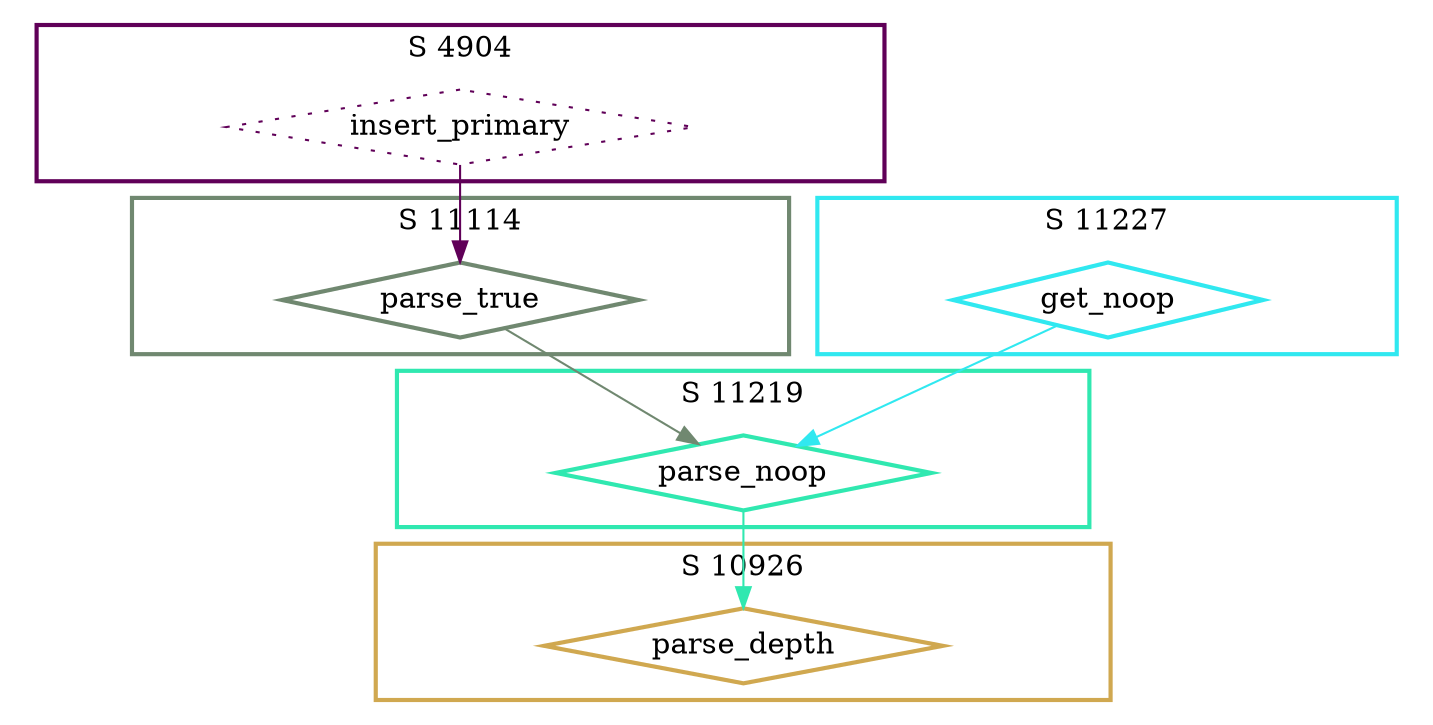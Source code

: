 digraph G {
  ratio=0.500000;
  "UV insert_primary (4904)" [shape=diamond, label="insert_primary",
                              color="#600058", style=dotted];
  "UV parse_true (11114)" [shape=diamond, label="parse_true",
                           color="#708870", style=bold];
  "UV parse_depth (10926)" [shape=diamond, label="parse_depth",
                            color="#D0A850", style=bold];
  "UV parse_noop (11219)" [shape=diamond, label="parse_noop",
                           color="#30E8B0", style=bold];
  "UV get_noop (11227)" [shape=diamond, label="get_noop", color="#30E8F0",
                         style=bold];
  
  subgraph cluster_11227 { label="S 11227";
    color="#30E8F0";
    style=bold;
    "UV get_noop (11227)"; };
  subgraph cluster_10926 { label="S 10926";
    color="#D0A850";
    style=bold;
    "UV parse_depth (10926)"; };
  subgraph cluster_11114 { label="S 11114";
    color="#708870";
    style=bold;
    "UV parse_true (11114)"; };
  subgraph cluster_11219 { label="S 11219";
    color="#30E8B0";
    style=bold;
    "UV parse_noop (11219)"; };
  subgraph cluster_4904 { label="S 4904";
    color="#600058";
    style=bold;
    "UV insert_primary (4904)"; };
  
  "UV insert_primary (4904)" -> "UV parse_true (11114)" [color="#600058"];
  "UV parse_true (11114)" -> "UV parse_noop (11219)" [color="#708870"];
  "UV parse_noop (11219)" -> "UV parse_depth (10926)" [color="#30E8B0"];
  "UV get_noop (11227)" -> "UV parse_noop (11219)" [color="#30E8F0"];
  
  }